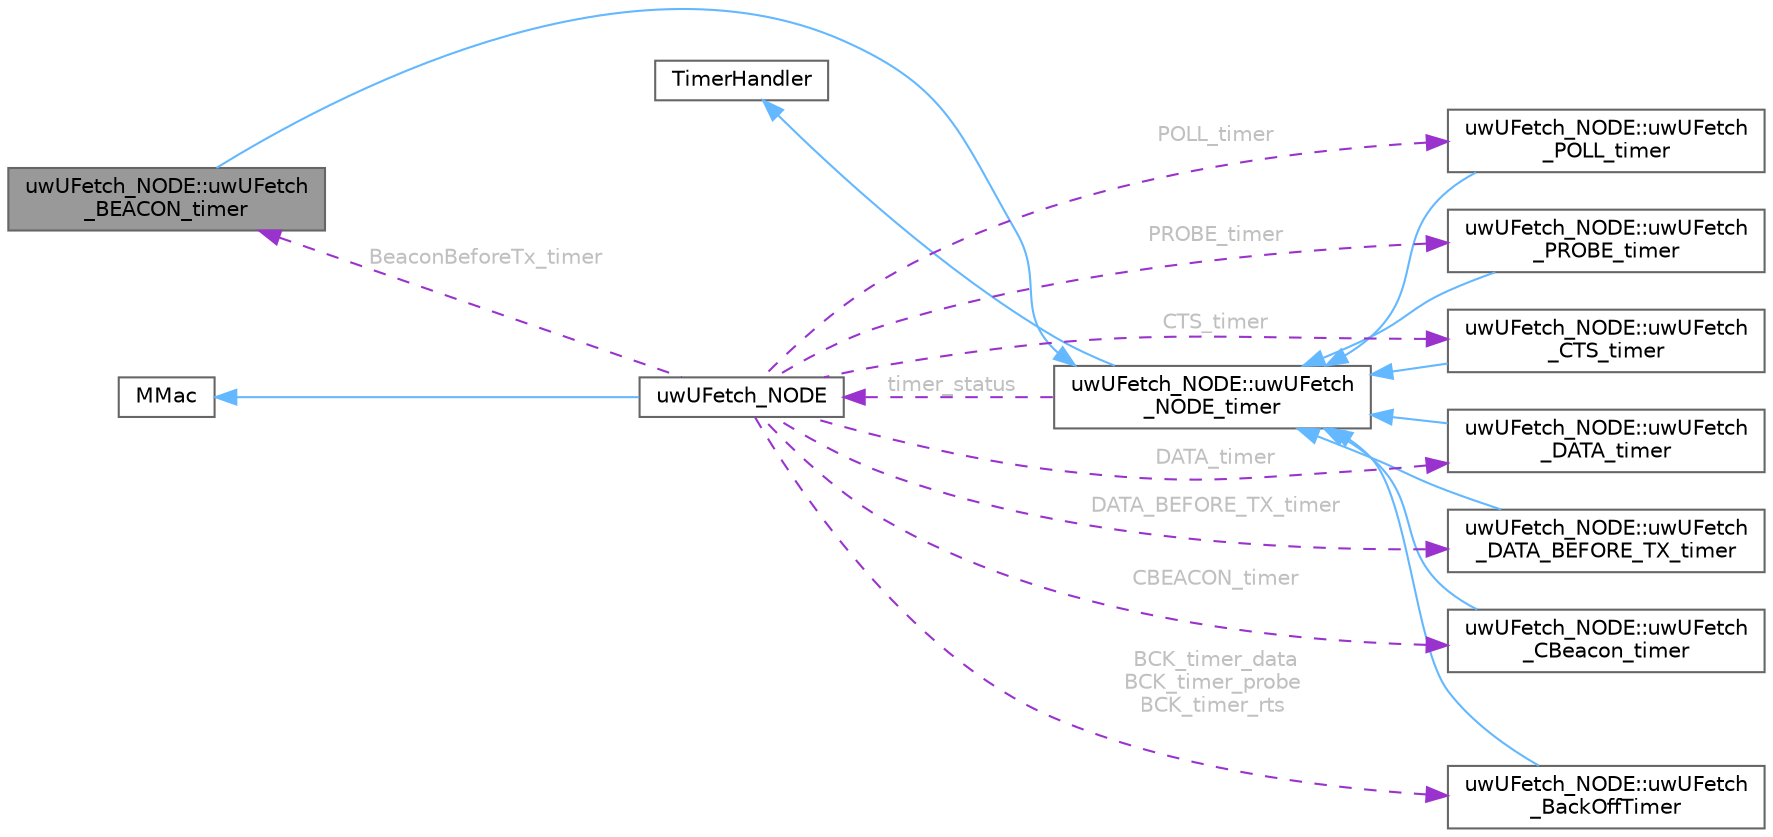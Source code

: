 digraph "uwUFetch_NODE::uwUFetch_BEACON_timer"
{
 // LATEX_PDF_SIZE
  bgcolor="transparent";
  edge [fontname=Helvetica,fontsize=10,labelfontname=Helvetica,labelfontsize=10];
  node [fontname=Helvetica,fontsize=10,shape=box,height=0.2,width=0.4];
  rankdir="LR";
  Node1 [id="Node000001",label="uwUFetch_NODE::uwUFetch\l_BEACON_timer",height=0.2,width=0.4,color="gray40", fillcolor="grey60", style="filled", fontcolor="black",tooltip="Timer associated to the HN."];
  Node2 -> Node1 [id="edge1_Node000001_Node000002",dir="back",color="steelblue1",style="solid",tooltip=" "];
  Node2 [id="Node000002",label="uwUFetch_NODE::uwUFetch\l_NODE_timer",height=0.2,width=0.4,color="gray40", fillcolor="white", style="filled",URL="$classuwUFetch__NODE_1_1uwUFetch__NODE__timer.html",tooltip="Class that handle the timers of SN or HN."];
  Node3 -> Node2 [id="edge2_Node000002_Node000003",dir="back",color="steelblue1",style="solid",tooltip=" "];
  Node3 [id="Node000003",label="TimerHandler",height=0.2,width=0.4,color="gray40", fillcolor="white", style="filled",tooltip=" "];
  Node4 -> Node2 [id="edge3_Node000002_Node000004",dir="back",color="darkorchid3",style="dashed",tooltip=" ",label=" timer_status",fontcolor="grey" ];
  Node4 [id="Node000004",label="uwUFetch_NODE",height=0.2,width=0.4,color="gray40", fillcolor="white", style="filled",URL="$classuwUFetch__NODE.html",tooltip=" "];
  Node5 -> Node4 [id="edge4_Node000004_Node000005",dir="back",color="steelblue1",style="solid",tooltip=" "];
  Node5 [id="Node000005",label="MMac",height=0.2,width=0.4,color="gray40", fillcolor="white", style="filled",tooltip=" "];
  Node6 -> Node4 [id="edge5_Node000004_Node000006",dir="back",color="darkorchid3",style="dashed",tooltip=" ",label=" BCK_timer_data\nBCK_timer_probe\nBCK_timer_rts",fontcolor="grey" ];
  Node6 [id="Node000006",label="uwUFetch_NODE::uwUFetch\l_BackOffTimer",height=0.2,width=0.4,color="gray40", fillcolor="white", style="filled",URL="$classuwUFetch__NODE_1_1uwUFetch__BackOffTimer.html",tooltip="Class (inherited from uwUFetch_NODE_Timer) used to handle the time of back-off of the node before tra..."];
  Node2 -> Node6 [id="edge6_Node000006_Node000002",dir="back",color="steelblue1",style="solid",tooltip=" "];
  Node7 -> Node4 [id="edge7_Node000004_Node000007",dir="back",color="darkorchid3",style="dashed",tooltip=" ",label=" POLL_timer",fontcolor="grey" ];
  Node7 [id="Node000007",label="uwUFetch_NODE::uwUFetch\l_POLL_timer",height=0.2,width=0.4,color="gray40", fillcolor="white", style="filled",URL="$classuwUFetch__NODE_1_1uwUFetch__POLL__timer.html",tooltip="Class inherited the method and variable of uwUFetch_NODE_timer that handle the timer of POLL packets."];
  Node2 -> Node7 [id="edge8_Node000007_Node000002",dir="back",color="steelblue1",style="solid",tooltip=" "];
  Node8 -> Node4 [id="edge9_Node000004_Node000008",dir="back",color="darkorchid3",style="dashed",tooltip=" ",label=" DATA_BEFORE_TX_timer",fontcolor="grey" ];
  Node8 [id="Node000008",label="uwUFetch_NODE::uwUFetch\l_DATA_BEFORE_TX_timer",height=0.2,width=0.4,color="gray40", fillcolor="white", style="filled",URL="$classuwUFetch__NODE_1_1uwUFetch__DATA__BEFORE__TX__timer.html",tooltip="Class inherited the method and variable of uwUFetch_NODE_timer that handle the timer of DATA packets."];
  Node2 -> Node8 [id="edge10_Node000008_Node000002",dir="back",color="steelblue1",style="solid",tooltip=" "];
  Node9 -> Node4 [id="edge11_Node000004_Node000009",dir="back",color="darkorchid3",style="dashed",tooltip=" ",label=" CBEACON_timer",fontcolor="grey" ];
  Node9 [id="Node000009",label="uwUFetch_NODE::uwUFetch\l_CBeacon_timer",height=0.2,width=0.4,color="gray40", fillcolor="white", style="filled",URL="$classuwUFetch__NODE_1_1uwUFetch__CBeacon__timer.html",tooltip="Class inherited the method and variable of uwUFetch_NODE_timer that handle the timer of CBEACON packe..."];
  Node2 -> Node9 [id="edge12_Node000009_Node000002",dir="back",color="steelblue1",style="solid",tooltip=" "];
  Node1 -> Node4 [id="edge13_Node000004_Node000001",dir="back",color="darkorchid3",style="dashed",tooltip=" ",label=" BeaconBeforeTx_timer",fontcolor="grey" ];
  Node10 -> Node4 [id="edge14_Node000004_Node000010",dir="back",color="darkorchid3",style="dashed",tooltip=" ",label=" PROBE_timer",fontcolor="grey" ];
  Node10 [id="Node000010",label="uwUFetch_NODE::uwUFetch\l_PROBE_timer",height=0.2,width=0.4,color="gray40", fillcolor="white", style="filled",URL="$classuwUFetch__NODE_1_1uwUFetch__PROBE__timer.html",tooltip="Class inherited the method and variable of uwUFetch_NODE_timer that handle the timer of PROBE packets..."];
  Node2 -> Node10 [id="edge15_Node000010_Node000002",dir="back",color="steelblue1",style="solid",tooltip=" "];
  Node11 -> Node4 [id="edge16_Node000004_Node000011",dir="back",color="darkorchid3",style="dashed",tooltip=" ",label=" DATA_timer",fontcolor="grey" ];
  Node11 [id="Node000011",label="uwUFetch_NODE::uwUFetch\l_DATA_timer",height=0.2,width=0.4,color="gray40", fillcolor="white", style="filled",URL="$classuwUFetch__NODE_1_1uwUFetch__DATA__timer.html",tooltip="Class inherited the method and variable of uwUFetch_NODE_timer that handle the timer of DATA packets."];
  Node2 -> Node11 [id="edge17_Node000011_Node000002",dir="back",color="steelblue1",style="solid",tooltip=" "];
  Node12 -> Node4 [id="edge18_Node000004_Node000012",dir="back",color="darkorchid3",style="dashed",tooltip=" ",label=" CTS_timer",fontcolor="grey" ];
  Node12 [id="Node000012",label="uwUFetch_NODE::uwUFetch\l_CTS_timer",height=0.2,width=0.4,color="gray40", fillcolor="white", style="filled",URL="$classuwUFetch__NODE_1_1uwUFetch__CTS__timer.html",tooltip="Class inherited the method and variable of uwUFetch_NODE_timer that handle the timer of CTS packets."];
  Node2 -> Node12 [id="edge19_Node000012_Node000002",dir="back",color="steelblue1",style="solid",tooltip=" "];
}
